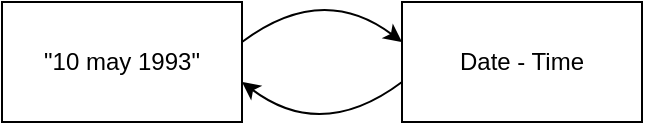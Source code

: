 <mxfile version="12.7.9" type="google"><diagram id="CyGk_rGeZ5BKI1FnzmZJ" name="Page-1"><mxGraphModel dx="868" dy="450" grid="1" gridSize="10" guides="1" tooltips="1" connect="1" arrows="1" fold="1" page="1" pageScale="1" pageWidth="827" pageHeight="1169" math="0" shadow="0"><root><mxCell id="0"/><mxCell id="1" parent="0"/><mxCell id="-yKs4Bdh5m5d1fCX1vy_-7" value="" style="endArrow=classic;html=1;curved=1;" edge="1" parent="1"><mxGeometry width="50" height="50" relative="1" as="geometry"><mxPoint x="360" y="240" as="sourcePoint"/><mxPoint x="280" y="240" as="targetPoint"/><Array as="points"><mxPoint x="320" y="270"/></Array></mxGeometry></mxCell><mxCell id="-yKs4Bdh5m5d1fCX1vy_-1" value="&quot;10 may 1993&quot;" style="rounded=0;whiteSpace=wrap;html=1;" vertex="1" parent="1"><mxGeometry x="160" y="200" width="120" height="60" as="geometry"/></mxCell><mxCell id="-yKs4Bdh5m5d1fCX1vy_-6" value="" style="endArrow=classic;html=1;curved=1;" edge="1" parent="1"><mxGeometry width="50" height="50" relative="1" as="geometry"><mxPoint x="280" y="220" as="sourcePoint"/><mxPoint x="360" y="220" as="targetPoint"/><Array as="points"><mxPoint x="320" y="190"/></Array></mxGeometry></mxCell><mxCell id="-yKs4Bdh5m5d1fCX1vy_-9" value="Date - Time" style="rounded=0;whiteSpace=wrap;html=1;" vertex="1" parent="1"><mxGeometry x="360" y="200" width="120" height="60" as="geometry"/></mxCell></root></mxGraphModel></diagram></mxfile>